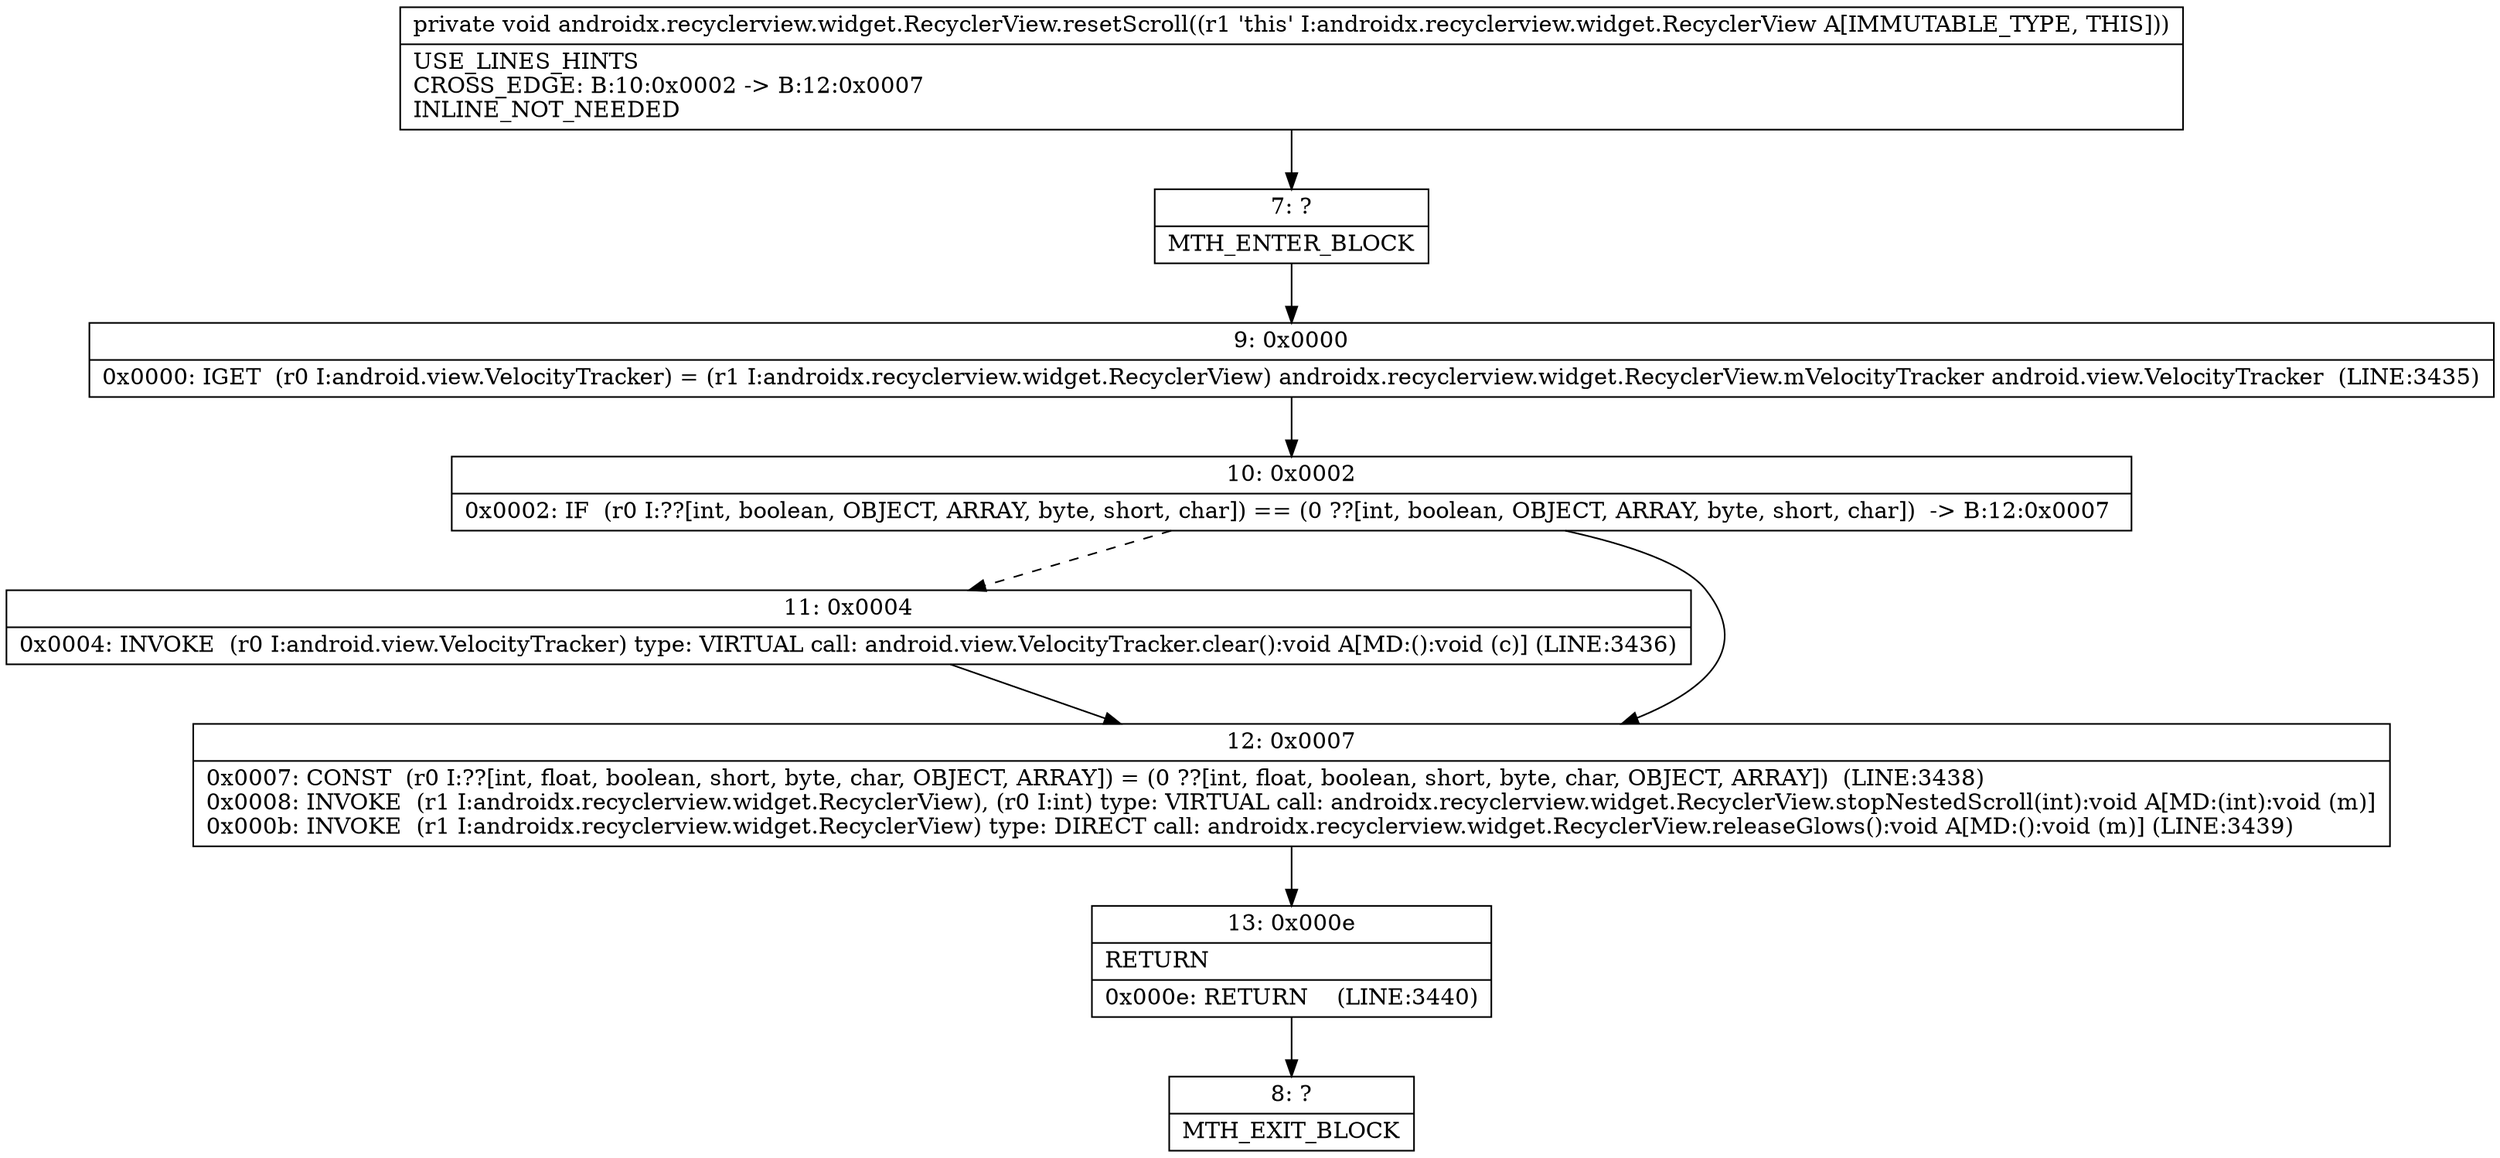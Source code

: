 digraph "CFG forandroidx.recyclerview.widget.RecyclerView.resetScroll()V" {
Node_7 [shape=record,label="{7\:\ ?|MTH_ENTER_BLOCK\l}"];
Node_9 [shape=record,label="{9\:\ 0x0000|0x0000: IGET  (r0 I:android.view.VelocityTracker) = (r1 I:androidx.recyclerview.widget.RecyclerView) androidx.recyclerview.widget.RecyclerView.mVelocityTracker android.view.VelocityTracker  (LINE:3435)\l}"];
Node_10 [shape=record,label="{10\:\ 0x0002|0x0002: IF  (r0 I:??[int, boolean, OBJECT, ARRAY, byte, short, char]) == (0 ??[int, boolean, OBJECT, ARRAY, byte, short, char])  \-\> B:12:0x0007 \l}"];
Node_11 [shape=record,label="{11\:\ 0x0004|0x0004: INVOKE  (r0 I:android.view.VelocityTracker) type: VIRTUAL call: android.view.VelocityTracker.clear():void A[MD:():void (c)] (LINE:3436)\l}"];
Node_12 [shape=record,label="{12\:\ 0x0007|0x0007: CONST  (r0 I:??[int, float, boolean, short, byte, char, OBJECT, ARRAY]) = (0 ??[int, float, boolean, short, byte, char, OBJECT, ARRAY])  (LINE:3438)\l0x0008: INVOKE  (r1 I:androidx.recyclerview.widget.RecyclerView), (r0 I:int) type: VIRTUAL call: androidx.recyclerview.widget.RecyclerView.stopNestedScroll(int):void A[MD:(int):void (m)]\l0x000b: INVOKE  (r1 I:androidx.recyclerview.widget.RecyclerView) type: DIRECT call: androidx.recyclerview.widget.RecyclerView.releaseGlows():void A[MD:():void (m)] (LINE:3439)\l}"];
Node_13 [shape=record,label="{13\:\ 0x000e|RETURN\l|0x000e: RETURN    (LINE:3440)\l}"];
Node_8 [shape=record,label="{8\:\ ?|MTH_EXIT_BLOCK\l}"];
MethodNode[shape=record,label="{private void androidx.recyclerview.widget.RecyclerView.resetScroll((r1 'this' I:androidx.recyclerview.widget.RecyclerView A[IMMUTABLE_TYPE, THIS]))  | USE_LINES_HINTS\lCROSS_EDGE: B:10:0x0002 \-\> B:12:0x0007\lINLINE_NOT_NEEDED\l}"];
MethodNode -> Node_7;Node_7 -> Node_9;
Node_9 -> Node_10;
Node_10 -> Node_11[style=dashed];
Node_10 -> Node_12;
Node_11 -> Node_12;
Node_12 -> Node_13;
Node_13 -> Node_8;
}

